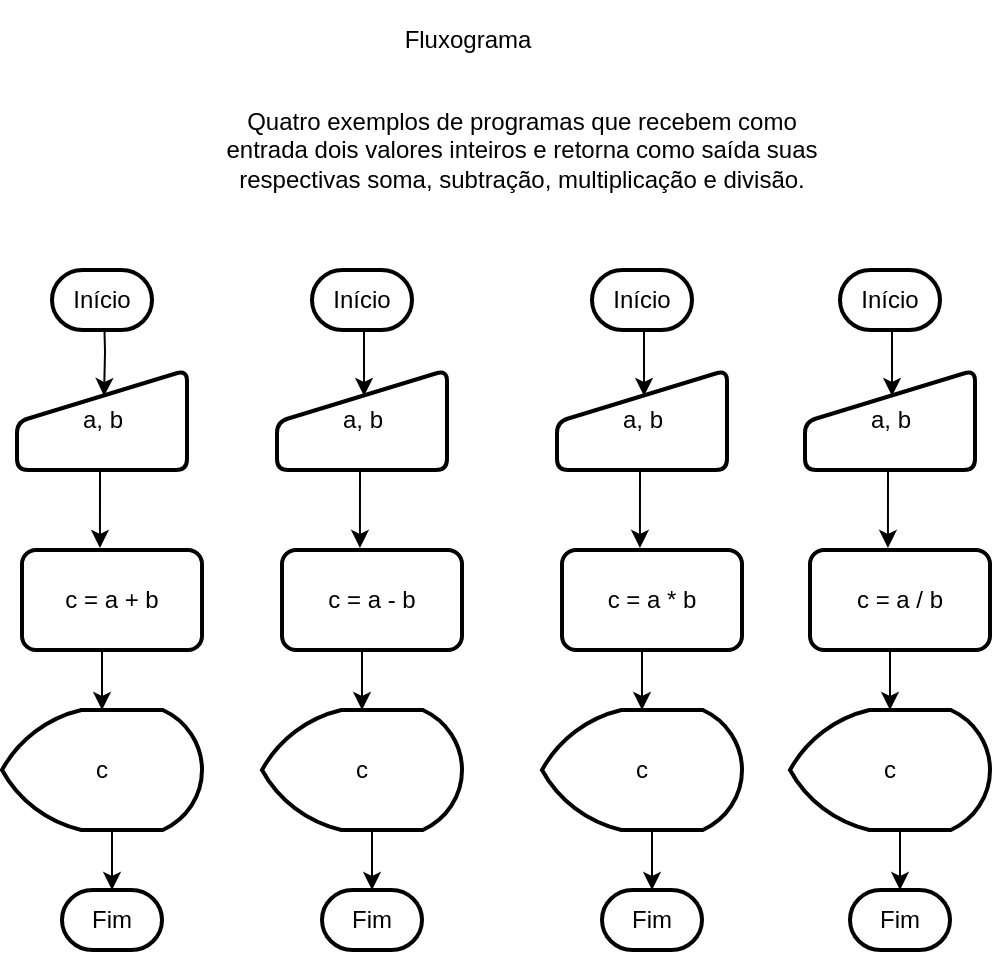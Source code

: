 <mxfile version="20.2.2" type="device"><diagram id="kE7BPWcePiDwVr-mjuRA" name="Página-1"><mxGraphModel dx="526" dy="450" grid="1" gridSize="10" guides="1" tooltips="1" connect="1" arrows="1" fold="1" page="1" pageScale="1" pageWidth="827" pageHeight="1169" math="0" shadow="0"><root><mxCell id="0"/><mxCell id="1" parent="0"/><mxCell id="2I5MaTPvFXeKUS756NdH-6" style="edgeStyle=orthogonalEdgeStyle;rounded=0;orthogonalLoop=1;jettySize=auto;html=1;entryX=0.512;entryY=0.26;entryDx=0;entryDy=0;entryPerimeter=0;" edge="1" parent="1" target="2I5MaTPvFXeKUS756NdH-3"><mxGeometry relative="1" as="geometry"><mxPoint x="231" y="265" as="sourcePoint"/></mxGeometry></mxCell><mxCell id="2I5MaTPvFXeKUS756NdH-1" value="Início" style="strokeWidth=2;html=1;shape=mxgraph.flowchart.terminator;whiteSpace=wrap;" vertex="1" parent="1"><mxGeometry x="205" y="245" width="50" height="30" as="geometry"/></mxCell><mxCell id="2I5MaTPvFXeKUS756NdH-2" value="Fim" style="strokeWidth=2;html=1;shape=mxgraph.flowchart.terminator;whiteSpace=wrap;" vertex="1" parent="1"><mxGeometry x="210" y="555" width="50" height="30" as="geometry"/></mxCell><mxCell id="2I5MaTPvFXeKUS756NdH-7" style="edgeStyle=orthogonalEdgeStyle;rounded=0;orthogonalLoop=1;jettySize=auto;html=1;exitX=0.5;exitY=1;exitDx=0;exitDy=0;entryX=0.433;entryY=-0.02;entryDx=0;entryDy=0;entryPerimeter=0;" edge="1" parent="1" source="2I5MaTPvFXeKUS756NdH-3" target="2I5MaTPvFXeKUS756NdH-4"><mxGeometry relative="1" as="geometry"/></mxCell><mxCell id="2I5MaTPvFXeKUS756NdH-3" value="a, b" style="html=1;strokeWidth=2;shape=manualInput;whiteSpace=wrap;rounded=1;size=26;arcSize=11;" vertex="1" parent="1"><mxGeometry x="187.5" y="295" width="85" height="50" as="geometry"/></mxCell><mxCell id="2I5MaTPvFXeKUS756NdH-8" style="edgeStyle=orthogonalEdgeStyle;rounded=0;orthogonalLoop=1;jettySize=auto;html=1;exitX=0.5;exitY=1;exitDx=0;exitDy=0;entryX=0.5;entryY=0;entryDx=0;entryDy=0;entryPerimeter=0;" edge="1" parent="1" source="2I5MaTPvFXeKUS756NdH-4" target="2I5MaTPvFXeKUS756NdH-5"><mxGeometry relative="1" as="geometry"/></mxCell><mxCell id="2I5MaTPvFXeKUS756NdH-4" value="c = a + b" style="rounded=1;whiteSpace=wrap;html=1;absoluteArcSize=1;arcSize=14;strokeWidth=2;" vertex="1" parent="1"><mxGeometry x="190" y="385" width="90" height="50" as="geometry"/></mxCell><mxCell id="2I5MaTPvFXeKUS756NdH-9" style="edgeStyle=orthogonalEdgeStyle;rounded=0;orthogonalLoop=1;jettySize=auto;html=1;exitX=0.5;exitY=1;exitDx=0;exitDy=0;exitPerimeter=0;entryX=0.5;entryY=0;entryDx=0;entryDy=0;entryPerimeter=0;" edge="1" parent="1" source="2I5MaTPvFXeKUS756NdH-5" target="2I5MaTPvFXeKUS756NdH-2"><mxGeometry relative="1" as="geometry"/></mxCell><mxCell id="2I5MaTPvFXeKUS756NdH-5" value="c" style="strokeWidth=2;html=1;shape=mxgraph.flowchart.display;whiteSpace=wrap;" vertex="1" parent="1"><mxGeometry x="180" y="465" width="100" height="60" as="geometry"/></mxCell><mxCell id="2I5MaTPvFXeKUS756NdH-10" style="edgeStyle=orthogonalEdgeStyle;rounded=0;orthogonalLoop=1;jettySize=auto;html=1;exitX=0.5;exitY=1;exitDx=0;exitDy=0;exitPerimeter=0;entryX=0.512;entryY=0.26;entryDx=0;entryDy=0;entryPerimeter=0;" edge="1" source="2I5MaTPvFXeKUS756NdH-11" target="2I5MaTPvFXeKUS756NdH-14" parent="1"><mxGeometry relative="1" as="geometry"/></mxCell><mxCell id="2I5MaTPvFXeKUS756NdH-11" value="Início" style="strokeWidth=2;html=1;shape=mxgraph.flowchart.terminator;whiteSpace=wrap;" vertex="1" parent="1"><mxGeometry x="335" y="245" width="50" height="30" as="geometry"/></mxCell><mxCell id="2I5MaTPvFXeKUS756NdH-12" value="Fim" style="strokeWidth=2;html=1;shape=mxgraph.flowchart.terminator;whiteSpace=wrap;" vertex="1" parent="1"><mxGeometry x="340" y="555" width="50" height="30" as="geometry"/></mxCell><mxCell id="2I5MaTPvFXeKUS756NdH-13" style="edgeStyle=orthogonalEdgeStyle;rounded=0;orthogonalLoop=1;jettySize=auto;html=1;exitX=0.5;exitY=1;exitDx=0;exitDy=0;entryX=0.433;entryY=-0.02;entryDx=0;entryDy=0;entryPerimeter=0;" edge="1" source="2I5MaTPvFXeKUS756NdH-14" target="2I5MaTPvFXeKUS756NdH-16" parent="1"><mxGeometry relative="1" as="geometry"/></mxCell><mxCell id="2I5MaTPvFXeKUS756NdH-14" value="a, b" style="html=1;strokeWidth=2;shape=manualInput;whiteSpace=wrap;rounded=1;size=26;arcSize=11;" vertex="1" parent="1"><mxGeometry x="317.5" y="295" width="85" height="50" as="geometry"/></mxCell><mxCell id="2I5MaTPvFXeKUS756NdH-15" style="edgeStyle=orthogonalEdgeStyle;rounded=0;orthogonalLoop=1;jettySize=auto;html=1;exitX=0.5;exitY=1;exitDx=0;exitDy=0;entryX=0.5;entryY=0;entryDx=0;entryDy=0;entryPerimeter=0;" edge="1" source="2I5MaTPvFXeKUS756NdH-16" target="2I5MaTPvFXeKUS756NdH-18" parent="1"><mxGeometry relative="1" as="geometry"/></mxCell><mxCell id="2I5MaTPvFXeKUS756NdH-16" value="c = a - b" style="rounded=1;whiteSpace=wrap;html=1;absoluteArcSize=1;arcSize=14;strokeWidth=2;" vertex="1" parent="1"><mxGeometry x="320" y="385" width="90" height="50" as="geometry"/></mxCell><mxCell id="2I5MaTPvFXeKUS756NdH-17" style="edgeStyle=orthogonalEdgeStyle;rounded=0;orthogonalLoop=1;jettySize=auto;html=1;exitX=0.5;exitY=1;exitDx=0;exitDy=0;exitPerimeter=0;entryX=0.5;entryY=0;entryDx=0;entryDy=0;entryPerimeter=0;" edge="1" source="2I5MaTPvFXeKUS756NdH-18" target="2I5MaTPvFXeKUS756NdH-12" parent="1"><mxGeometry relative="1" as="geometry"/></mxCell><mxCell id="2I5MaTPvFXeKUS756NdH-18" value="c" style="strokeWidth=2;html=1;shape=mxgraph.flowchart.display;whiteSpace=wrap;" vertex="1" parent="1"><mxGeometry x="310" y="465" width="100" height="60" as="geometry"/></mxCell><mxCell id="2I5MaTPvFXeKUS756NdH-19" style="edgeStyle=orthogonalEdgeStyle;rounded=0;orthogonalLoop=1;jettySize=auto;html=1;exitX=0.5;exitY=1;exitDx=0;exitDy=0;exitPerimeter=0;entryX=0.512;entryY=0.26;entryDx=0;entryDy=0;entryPerimeter=0;" edge="1" source="2I5MaTPvFXeKUS756NdH-20" target="2I5MaTPvFXeKUS756NdH-23" parent="1"><mxGeometry relative="1" as="geometry"/></mxCell><mxCell id="2I5MaTPvFXeKUS756NdH-20" value="Início" style="strokeWidth=2;html=1;shape=mxgraph.flowchart.terminator;whiteSpace=wrap;" vertex="1" parent="1"><mxGeometry x="475" y="245" width="50" height="30" as="geometry"/></mxCell><mxCell id="2I5MaTPvFXeKUS756NdH-21" value="Fim" style="strokeWidth=2;html=1;shape=mxgraph.flowchart.terminator;whiteSpace=wrap;" vertex="1" parent="1"><mxGeometry x="480" y="555" width="50" height="30" as="geometry"/></mxCell><mxCell id="2I5MaTPvFXeKUS756NdH-22" style="edgeStyle=orthogonalEdgeStyle;rounded=0;orthogonalLoop=1;jettySize=auto;html=1;exitX=0.5;exitY=1;exitDx=0;exitDy=0;entryX=0.433;entryY=-0.02;entryDx=0;entryDy=0;entryPerimeter=0;" edge="1" source="2I5MaTPvFXeKUS756NdH-23" target="2I5MaTPvFXeKUS756NdH-25" parent="1"><mxGeometry relative="1" as="geometry"/></mxCell><mxCell id="2I5MaTPvFXeKUS756NdH-23" value="a, b" style="html=1;strokeWidth=2;shape=manualInput;whiteSpace=wrap;rounded=1;size=26;arcSize=11;" vertex="1" parent="1"><mxGeometry x="457.5" y="295" width="85" height="50" as="geometry"/></mxCell><mxCell id="2I5MaTPvFXeKUS756NdH-24" style="edgeStyle=orthogonalEdgeStyle;rounded=0;orthogonalLoop=1;jettySize=auto;html=1;exitX=0.5;exitY=1;exitDx=0;exitDy=0;entryX=0.5;entryY=0;entryDx=0;entryDy=0;entryPerimeter=0;" edge="1" source="2I5MaTPvFXeKUS756NdH-25" target="2I5MaTPvFXeKUS756NdH-27" parent="1"><mxGeometry relative="1" as="geometry"/></mxCell><mxCell id="2I5MaTPvFXeKUS756NdH-25" value="c = a * b" style="rounded=1;whiteSpace=wrap;html=1;absoluteArcSize=1;arcSize=14;strokeWidth=2;" vertex="1" parent="1"><mxGeometry x="460" y="385" width="90" height="50" as="geometry"/></mxCell><mxCell id="2I5MaTPvFXeKUS756NdH-26" style="edgeStyle=orthogonalEdgeStyle;rounded=0;orthogonalLoop=1;jettySize=auto;html=1;exitX=0.5;exitY=1;exitDx=0;exitDy=0;exitPerimeter=0;entryX=0.5;entryY=0;entryDx=0;entryDy=0;entryPerimeter=0;" edge="1" source="2I5MaTPvFXeKUS756NdH-27" target="2I5MaTPvFXeKUS756NdH-21" parent="1"><mxGeometry relative="1" as="geometry"/></mxCell><mxCell id="2I5MaTPvFXeKUS756NdH-27" value="c" style="strokeWidth=2;html=1;shape=mxgraph.flowchart.display;whiteSpace=wrap;" vertex="1" parent="1"><mxGeometry x="450" y="465" width="100" height="60" as="geometry"/></mxCell><mxCell id="2I5MaTPvFXeKUS756NdH-28" style="edgeStyle=orthogonalEdgeStyle;rounded=0;orthogonalLoop=1;jettySize=auto;html=1;exitX=0.5;exitY=1;exitDx=0;exitDy=0;exitPerimeter=0;entryX=0.512;entryY=0.26;entryDx=0;entryDy=0;entryPerimeter=0;" edge="1" source="2I5MaTPvFXeKUS756NdH-29" target="2I5MaTPvFXeKUS756NdH-32" parent="1"><mxGeometry relative="1" as="geometry"/></mxCell><mxCell id="2I5MaTPvFXeKUS756NdH-29" value="Início" style="strokeWidth=2;html=1;shape=mxgraph.flowchart.terminator;whiteSpace=wrap;" vertex="1" parent="1"><mxGeometry x="599" y="245" width="50" height="30" as="geometry"/></mxCell><mxCell id="2I5MaTPvFXeKUS756NdH-30" value="Fim" style="strokeWidth=2;html=1;shape=mxgraph.flowchart.terminator;whiteSpace=wrap;" vertex="1" parent="1"><mxGeometry x="604" y="555" width="50" height="30" as="geometry"/></mxCell><mxCell id="2I5MaTPvFXeKUS756NdH-31" style="edgeStyle=orthogonalEdgeStyle;rounded=0;orthogonalLoop=1;jettySize=auto;html=1;exitX=0.5;exitY=1;exitDx=0;exitDy=0;entryX=0.433;entryY=-0.02;entryDx=0;entryDy=0;entryPerimeter=0;" edge="1" source="2I5MaTPvFXeKUS756NdH-32" target="2I5MaTPvFXeKUS756NdH-34" parent="1"><mxGeometry relative="1" as="geometry"/></mxCell><mxCell id="2I5MaTPvFXeKUS756NdH-32" value="a, b" style="html=1;strokeWidth=2;shape=manualInput;whiteSpace=wrap;rounded=1;size=26;arcSize=11;" vertex="1" parent="1"><mxGeometry x="581.5" y="295" width="85" height="50" as="geometry"/></mxCell><mxCell id="2I5MaTPvFXeKUS756NdH-33" style="edgeStyle=orthogonalEdgeStyle;rounded=0;orthogonalLoop=1;jettySize=auto;html=1;exitX=0.5;exitY=1;exitDx=0;exitDy=0;entryX=0.5;entryY=0;entryDx=0;entryDy=0;entryPerimeter=0;" edge="1" source="2I5MaTPvFXeKUS756NdH-34" target="2I5MaTPvFXeKUS756NdH-36" parent="1"><mxGeometry relative="1" as="geometry"/></mxCell><mxCell id="2I5MaTPvFXeKUS756NdH-34" value="c = a / b" style="rounded=1;whiteSpace=wrap;html=1;absoluteArcSize=1;arcSize=14;strokeWidth=2;" vertex="1" parent="1"><mxGeometry x="584" y="385" width="90" height="50" as="geometry"/></mxCell><mxCell id="2I5MaTPvFXeKUS756NdH-35" style="edgeStyle=orthogonalEdgeStyle;rounded=0;orthogonalLoop=1;jettySize=auto;html=1;exitX=0.5;exitY=1;exitDx=0;exitDy=0;exitPerimeter=0;entryX=0.5;entryY=0;entryDx=0;entryDy=0;entryPerimeter=0;" edge="1" source="2I5MaTPvFXeKUS756NdH-36" target="2I5MaTPvFXeKUS756NdH-30" parent="1"><mxGeometry relative="1" as="geometry"/></mxCell><mxCell id="2I5MaTPvFXeKUS756NdH-36" value="c" style="strokeWidth=2;html=1;shape=mxgraph.flowchart.display;whiteSpace=wrap;" vertex="1" parent="1"><mxGeometry x="574" y="465" width="100" height="60" as="geometry"/></mxCell><mxCell id="2I5MaTPvFXeKUS756NdH-37" value="Fluxograma" style="text;html=1;strokeColor=none;fillColor=none;align=center;verticalAlign=middle;whiteSpace=wrap;rounded=0;" vertex="1" parent="1"><mxGeometry x="373" y="110" width="80" height="40" as="geometry"/></mxCell><mxCell id="2I5MaTPvFXeKUS756NdH-38" value="Quatro exemplos de programas que recebem como entrada dois valores inteiros e retorna como saída suas respectivas soma, subtração, multiplicação e divisão." style="text;html=1;strokeColor=none;fillColor=none;align=center;verticalAlign=middle;whiteSpace=wrap;rounded=0;" vertex="1" parent="1"><mxGeometry x="280" y="160" width="320" height="50" as="geometry"/></mxCell></root></mxGraphModel></diagram></mxfile>